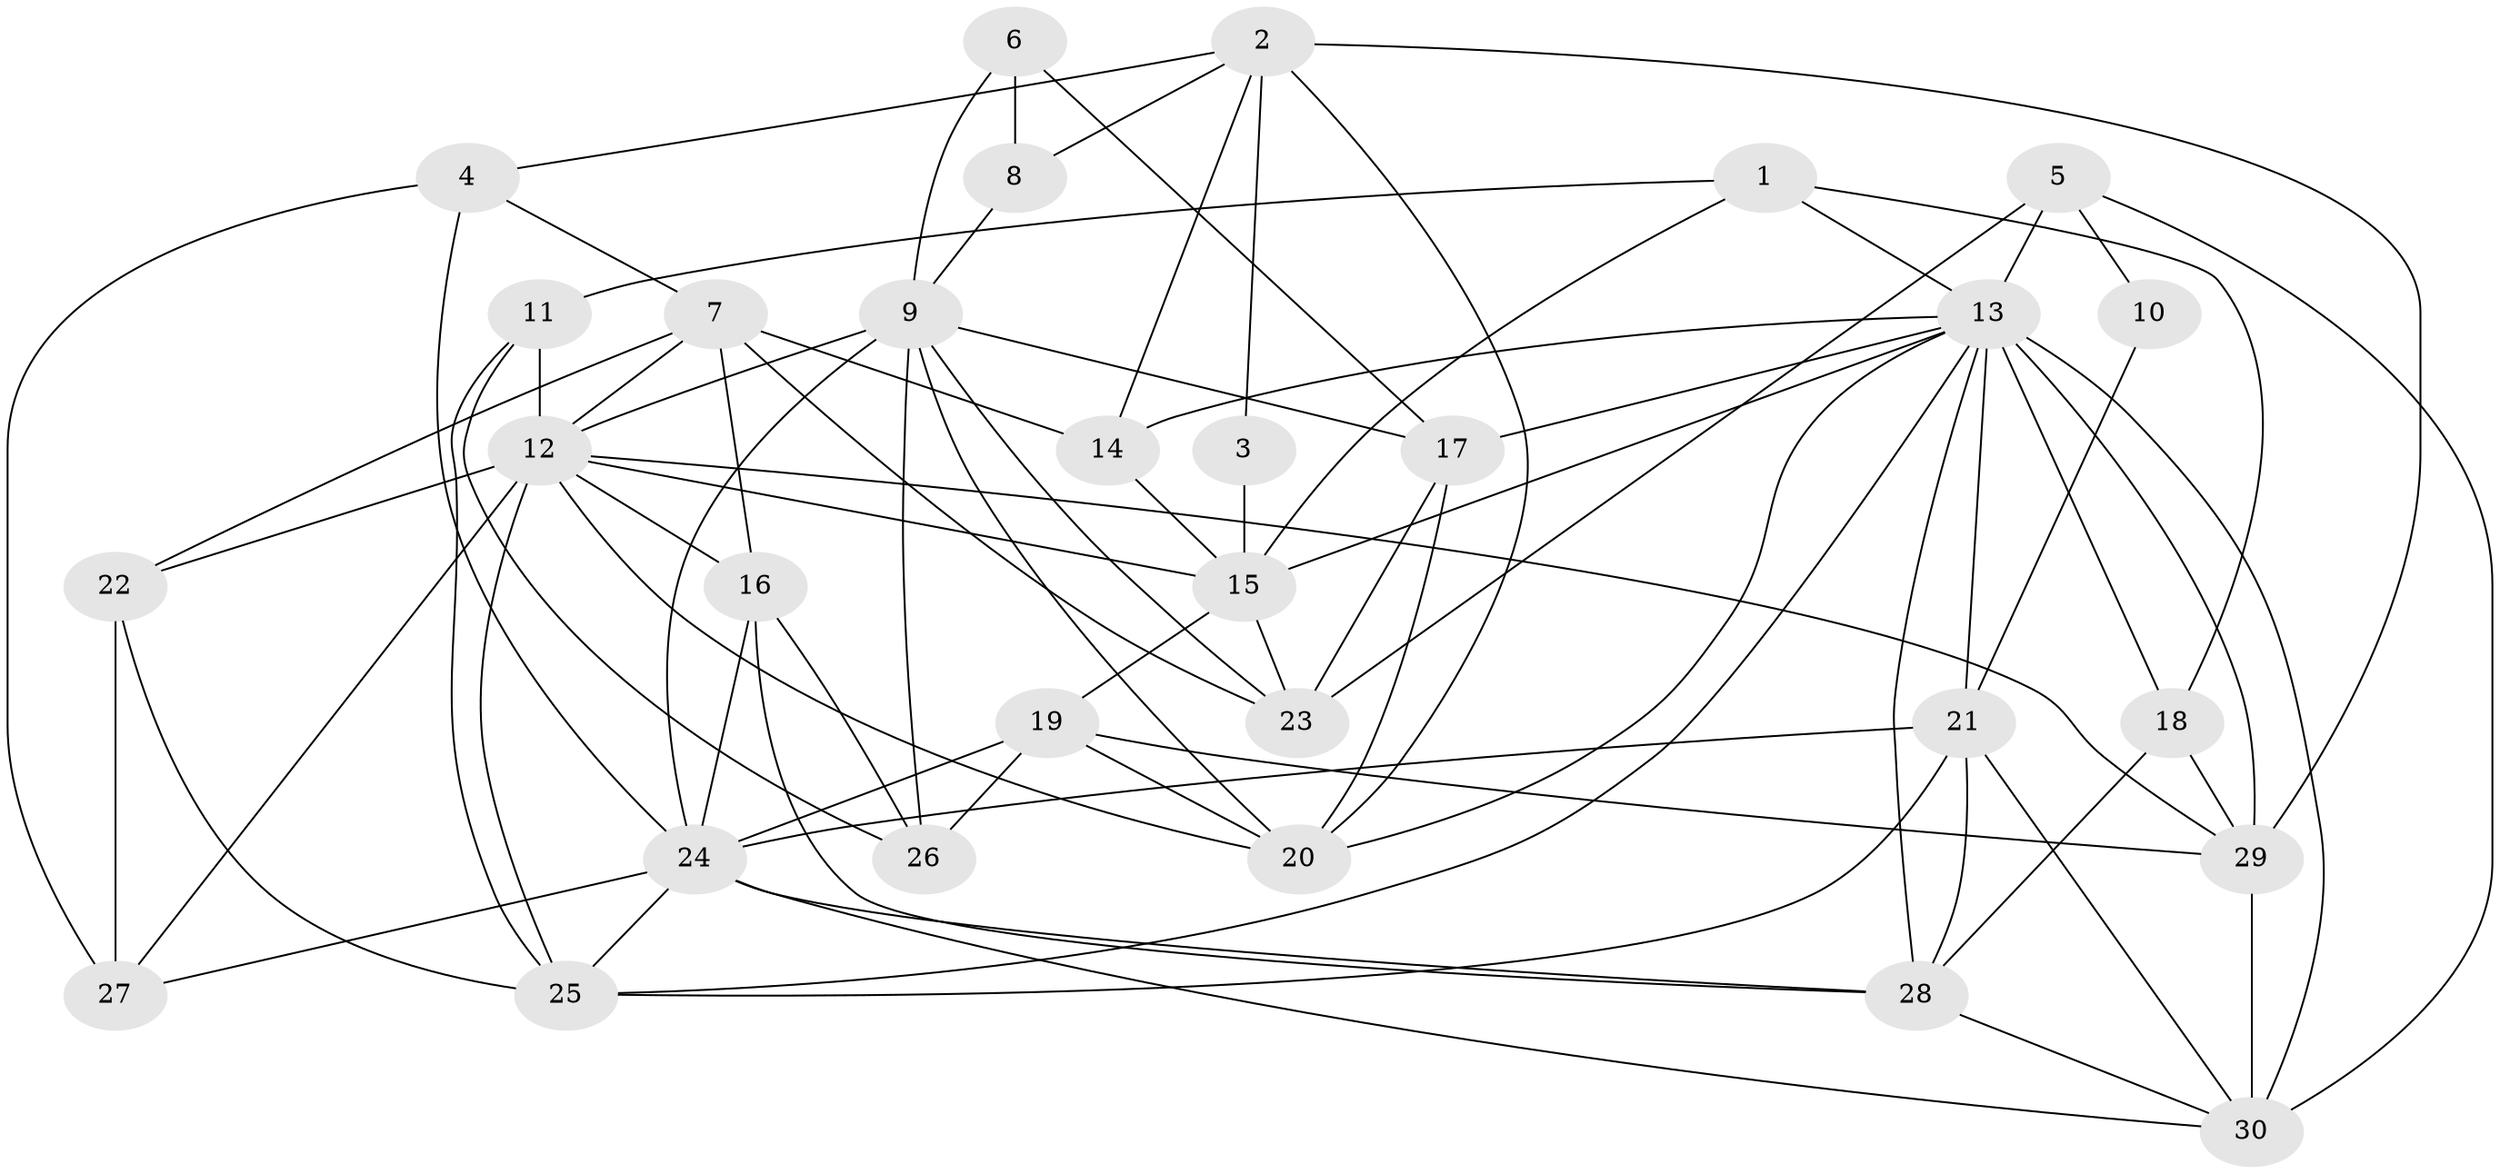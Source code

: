 // original degree distribution, {5: 0.22972972972972974, 2: 0.12162162162162163, 3: 0.32432432432432434, 4: 0.20270270270270271, 9: 0.013513513513513514, 7: 0.05405405405405406, 6: 0.05405405405405406}
// Generated by graph-tools (version 1.1) at 2025/37/03/04/25 23:37:15]
// undirected, 30 vertices, 80 edges
graph export_dot {
  node [color=gray90,style=filled];
  1;
  2;
  3;
  4;
  5;
  6;
  7;
  8;
  9;
  10;
  11;
  12;
  13;
  14;
  15;
  16;
  17;
  18;
  19;
  20;
  21;
  22;
  23;
  24;
  25;
  26;
  27;
  28;
  29;
  30;
  1 -- 11 [weight=1.0];
  1 -- 13 [weight=1.0];
  1 -- 15 [weight=1.0];
  1 -- 18 [weight=1.0];
  2 -- 3 [weight=1.0];
  2 -- 4 [weight=1.0];
  2 -- 8 [weight=1.0];
  2 -- 14 [weight=1.0];
  2 -- 20 [weight=1.0];
  2 -- 29 [weight=2.0];
  3 -- 15 [weight=2.0];
  4 -- 7 [weight=1.0];
  4 -- 24 [weight=1.0];
  4 -- 27 [weight=1.0];
  5 -- 10 [weight=1.0];
  5 -- 13 [weight=1.0];
  5 -- 23 [weight=1.0];
  5 -- 30 [weight=1.0];
  6 -- 8 [weight=1.0];
  6 -- 9 [weight=1.0];
  6 -- 17 [weight=1.0];
  7 -- 12 [weight=1.0];
  7 -- 14 [weight=1.0];
  7 -- 16 [weight=2.0];
  7 -- 22 [weight=1.0];
  7 -- 23 [weight=1.0];
  8 -- 9 [weight=1.0];
  9 -- 12 [weight=3.0];
  9 -- 17 [weight=2.0];
  9 -- 20 [weight=1.0];
  9 -- 23 [weight=1.0];
  9 -- 24 [weight=1.0];
  9 -- 26 [weight=1.0];
  10 -- 21 [weight=1.0];
  11 -- 12 [weight=2.0];
  11 -- 25 [weight=1.0];
  11 -- 26 [weight=1.0];
  12 -- 15 [weight=2.0];
  12 -- 16 [weight=1.0];
  12 -- 20 [weight=1.0];
  12 -- 22 [weight=1.0];
  12 -- 25 [weight=1.0];
  12 -- 27 [weight=1.0];
  12 -- 29 [weight=3.0];
  13 -- 14 [weight=1.0];
  13 -- 15 [weight=1.0];
  13 -- 17 [weight=1.0];
  13 -- 18 [weight=1.0];
  13 -- 20 [weight=1.0];
  13 -- 21 [weight=2.0];
  13 -- 25 [weight=1.0];
  13 -- 28 [weight=1.0];
  13 -- 29 [weight=3.0];
  13 -- 30 [weight=2.0];
  14 -- 15 [weight=1.0];
  15 -- 19 [weight=1.0];
  15 -- 23 [weight=1.0];
  16 -- 24 [weight=1.0];
  16 -- 26 [weight=1.0];
  16 -- 28 [weight=1.0];
  17 -- 20 [weight=1.0];
  17 -- 23 [weight=2.0];
  18 -- 28 [weight=1.0];
  18 -- 29 [weight=1.0];
  19 -- 20 [weight=1.0];
  19 -- 24 [weight=1.0];
  19 -- 26 [weight=1.0];
  19 -- 29 [weight=2.0];
  21 -- 24 [weight=1.0];
  21 -- 25 [weight=1.0];
  21 -- 28 [weight=1.0];
  21 -- 30 [weight=1.0];
  22 -- 25 [weight=1.0];
  22 -- 27 [weight=1.0];
  24 -- 25 [weight=1.0];
  24 -- 27 [weight=1.0];
  24 -- 28 [weight=1.0];
  24 -- 30 [weight=1.0];
  28 -- 30 [weight=1.0];
  29 -- 30 [weight=3.0];
}
